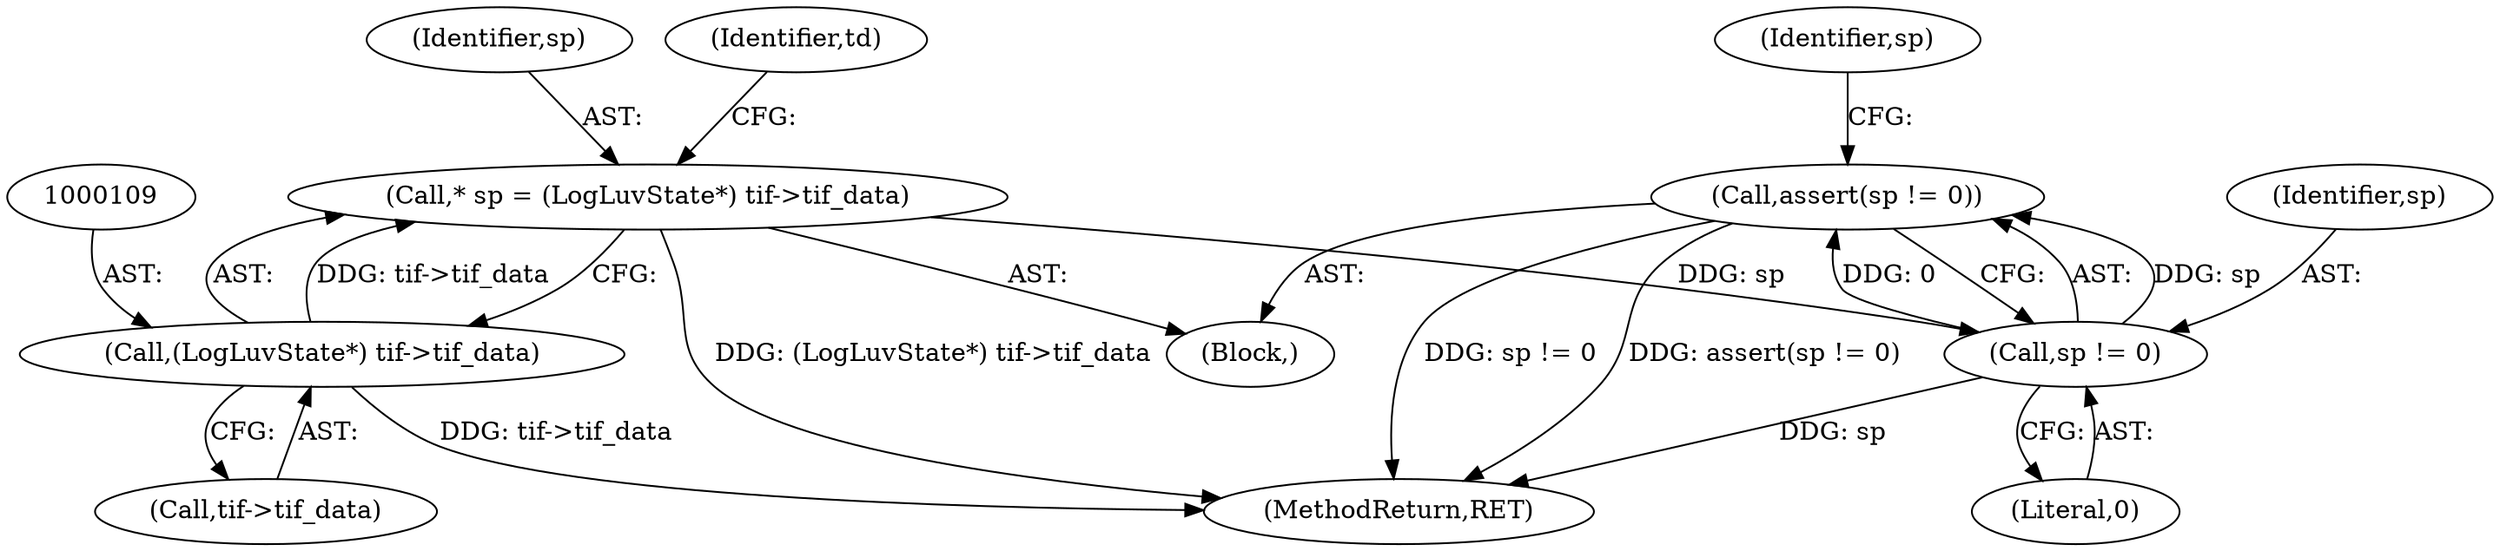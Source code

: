digraph "0_libtiff_1044b43637fa7f70fb19b93593777b78bd20da86@API" {
"1000120" [label="(Call,assert(sp != 0))"];
"1000121" [label="(Call,sp != 0)"];
"1000106" [label="(Call,* sp = (LogLuvState*) tif->tif_data)"];
"1000108" [label="(Call,(LogLuvState*) tif->tif_data)"];
"1000106" [label="(Call,* sp = (LogLuvState*) tif->tif_data)"];
"1000110" [label="(Call,tif->tif_data)"];
"1000123" [label="(Literal,0)"];
"1000104" [label="(Block,)"];
"1000122" [label="(Identifier,sp)"];
"1000108" [label="(Call,(LogLuvState*) tif->tif_data)"];
"1000107" [label="(Identifier,sp)"];
"1000115" [label="(Identifier,td)"];
"1000120" [label="(Call,assert(sp != 0))"];
"1000121" [label="(Call,sp != 0)"];
"1000151" [label="(MethodReturn,RET)"];
"1000126" [label="(Identifier,sp)"];
"1000120" -> "1000104"  [label="AST: "];
"1000120" -> "1000121"  [label="CFG: "];
"1000121" -> "1000120"  [label="AST: "];
"1000126" -> "1000120"  [label="CFG: "];
"1000120" -> "1000151"  [label="DDG: sp != 0"];
"1000120" -> "1000151"  [label="DDG: assert(sp != 0)"];
"1000121" -> "1000120"  [label="DDG: sp"];
"1000121" -> "1000120"  [label="DDG: 0"];
"1000121" -> "1000123"  [label="CFG: "];
"1000122" -> "1000121"  [label="AST: "];
"1000123" -> "1000121"  [label="AST: "];
"1000121" -> "1000151"  [label="DDG: sp"];
"1000106" -> "1000121"  [label="DDG: sp"];
"1000106" -> "1000104"  [label="AST: "];
"1000106" -> "1000108"  [label="CFG: "];
"1000107" -> "1000106"  [label="AST: "];
"1000108" -> "1000106"  [label="AST: "];
"1000115" -> "1000106"  [label="CFG: "];
"1000106" -> "1000151"  [label="DDG: (LogLuvState*) tif->tif_data"];
"1000108" -> "1000106"  [label="DDG: tif->tif_data"];
"1000108" -> "1000110"  [label="CFG: "];
"1000109" -> "1000108"  [label="AST: "];
"1000110" -> "1000108"  [label="AST: "];
"1000108" -> "1000151"  [label="DDG: tif->tif_data"];
}

